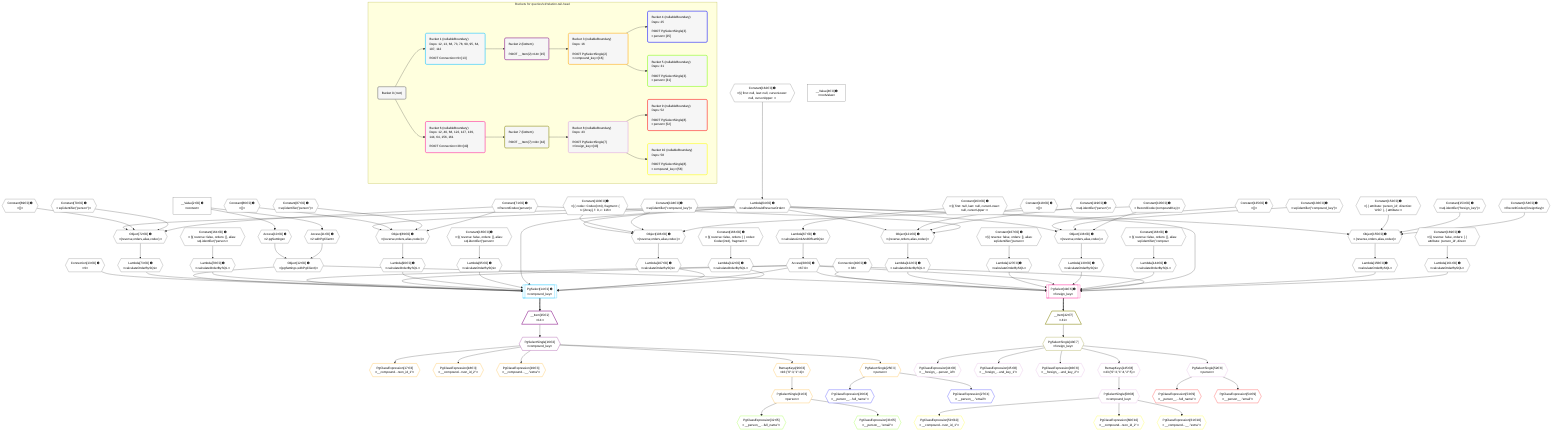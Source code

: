 %%{init: {'themeVariables': { 'fontSize': '12px'}}}%%
graph TD
    classDef path fill:#eee,stroke:#000,color:#000
    classDef plan fill:#fff,stroke-width:1px,color:#000
    classDef itemplan fill:#fff,stroke-width:2px,color:#000
    classDef unbatchedplan fill:#dff,stroke-width:1px,color:#000
    classDef sideeffectplan fill:#fcc,stroke-width:2px,color:#000
    classDef bucket fill:#f6f6f6,color:#000,stroke-width:2px,text-align:left


    %% plan dependencies
    Object72{{"Object[72∈0] ➊<br />ᐸ{reverse,orders,alias,codec}ᐳ"}}:::plan
    Lambda64{{"Lambda[64∈0] ➊<br />ᐸcalculateShouldReverseOrderᐳ"}}:::plan
    Constant69{{"Constant[69∈0] ➊<br />ᐸ[]ᐳ"}}:::plan
    Constant70{{"Constant[70∈0] ➊<br />ᐸsql.identifier(”person”)ᐳ"}}:::plan
    Constant71{{"Constant[71∈0] ➊<br />ᐸRecordCodec(person)ᐳ"}}:::plan
    Lambda64 & Constant69 & Constant70 & Constant71 --> Object72
    Object89{{"Object[89∈0] ➊<br />ᐸ{reverse,orders,alias,codec}ᐳ"}}:::plan
    Constant86{{"Constant[86∈0] ➊<br />ᐸ[]ᐳ"}}:::plan
    Constant87{{"Constant[87∈0] ➊<br />ᐸsql.identifier(”person”)ᐳ"}}:::plan
    Lambda64 & Constant86 & Constant87 & Constant71 --> Object89
    Object106{{"Object[106∈0] ➊<br />ᐸ{reverse,orders,alias,codec}ᐳ"}}:::plan
    Constant103{{"Constant[103∈0] ➊<br />ᐸ[ { codec: Codec(int4), fragment: { n: [Array], f: 0, c: 116ᐳ"}}:::plan
    Constant104{{"Constant[104∈0] ➊<br />ᐸsql.identifier(”compound_key”)ᐳ"}}:::plan
    Constant105{{"Constant[105∈0] ➊<br />ᐸRecordCodec(compoundKey)ᐳ"}}:::plan
    Lambda64 & Constant103 & Constant104 & Constant105 --> Object106
    Object121{{"Object[121∈0] ➊<br />ᐸ{reverse,orders,alias,codec}ᐳ"}}:::plan
    Constant118{{"Constant[118∈0] ➊<br />ᐸ[]ᐳ"}}:::plan
    Constant119{{"Constant[119∈0] ➊<br />ᐸsql.identifier(”person”)ᐳ"}}:::plan
    Lambda64 & Constant118 & Constant119 & Constant71 --> Object121
    Object138{{"Object[138∈0] ➊<br />ᐸ{reverse,orders,alias,codec}ᐳ"}}:::plan
    Constant135{{"Constant[135∈0] ➊<br />ᐸ[]ᐳ"}}:::plan
    Constant136{{"Constant[136∈0] ➊<br />ᐸsql.identifier(”compound_key”)ᐳ"}}:::plan
    Lambda64 & Constant135 & Constant136 & Constant105 --> Object138
    Object155{{"Object[155∈0] ➊<br />ᐸ{reverse,orders,alias,codec}ᐳ"}}:::plan
    Constant152{{"Constant[152∈0] ➊<br />ᐸ[ { attribute: 'person_id', direction: 'ASC' }, { attribute:ᐳ"}}:::plan
    Constant153{{"Constant[153∈0] ➊<br />ᐸsql.identifier(”foreign_key”)ᐳ"}}:::plan
    Constant154{{"Constant[154∈0] ➊<br />ᐸRecordCodec(foreignKey)ᐳ"}}:::plan
    Lambda64 & Constant152 & Constant153 & Constant154 --> Object155
    Object12{{"Object[12∈0] ➊<br />ᐸ{pgSettings,withPgClient}ᐳ"}}:::plan
    Access10{{"Access[10∈0] ➊<br />ᐸ2.pgSettingsᐳ"}}:::plan
    Access11{{"Access[11∈0] ➊<br />ᐸ2.withPgClientᐳ"}}:::plan
    Access10 & Access11 --> Object12
    __Value2["__Value[2∈0] ➊<br />ᐸcontextᐳ"]:::plan
    __Value2 --> Access10
    __Value2 --> Access11
    Constant162{{"Constant[162∈0] ➊<br />ᐸ§{ first: null, last: null, cursorLower: null, cursorUpper: ᐳ"}}:::plan
    Constant162 --> Lambda64
    Lambda67{{"Lambda[67∈0] ➊<br />ᐸcalculateLimitAndOffsetSQLᐳ"}}:::plan
    Constant163{{"Constant[163∈0] ➊<br />ᐸ§{ first: null, last: null, cursorLower: null, cursorUpper: ᐳ"}}:::plan
    Constant163 --> Lambda67
    Access68{{"Access[68∈0] ➊<br />ᐸ67.0ᐳ"}}:::plan
    Lambda67 --> Access68
    Lambda73{{"Lambda[73∈0] ➊<br />ᐸcalculateOrderBySQLᐳ"}}:::plan
    Object72 --> Lambda73
    Lambda78{{"Lambda[78∈0] ➊<br />ᐸcalculateOrderBySQLᐳ"}}:::plan
    Constant164{{"Constant[164∈0] ➊<br />ᐸ§{ reverse: false, orders: [], alias: sql.identifier(”personᐳ"}}:::plan
    Constant164 --> Lambda78
    Lambda90{{"Lambda[90∈0] ➊<br />ᐸcalculateOrderBySQLᐳ"}}:::plan
    Object89 --> Lambda90
    Lambda95{{"Lambda[95∈0] ➊<br />ᐸcalculateOrderBySQLᐳ"}}:::plan
    Constant165{{"Constant[165∈0] ➊<br />ᐸ§{ reverse: false, orders: [], alias: sql.identifier(”personᐳ"}}:::plan
    Constant165 --> Lambda95
    Lambda107{{"Lambda[107∈0] ➊<br />ᐸcalculateOrderBySQLᐳ"}}:::plan
    Object106 --> Lambda107
    Lambda112{{"Lambda[112∈0] ➊<br />ᐸcalculateOrderBySQLᐳ"}}:::plan
    Constant166{{"Constant[166∈0] ➊<br />ᐸ§{ reverse: false, orders: [ { codec: Codec(int4), fragment:ᐳ"}}:::plan
    Constant166 --> Lambda112
    Lambda122{{"Lambda[122∈0] ➊<br />ᐸcalculateOrderBySQLᐳ"}}:::plan
    Object121 --> Lambda122
    Lambda127{{"Lambda[127∈0] ➊<br />ᐸcalculateOrderBySQLᐳ"}}:::plan
    Constant167{{"Constant[167∈0] ➊<br />ᐸ§{ reverse: false, orders: [], alias: sql.identifier(”personᐳ"}}:::plan
    Constant167 --> Lambda127
    Lambda139{{"Lambda[139∈0] ➊<br />ᐸcalculateOrderBySQLᐳ"}}:::plan
    Object138 --> Lambda139
    Lambda144{{"Lambda[144∈0] ➊<br />ᐸcalculateOrderBySQLᐳ"}}:::plan
    Constant168{{"Constant[168∈0] ➊<br />ᐸ§{ reverse: false, orders: [], alias: sql.identifier(”compouᐳ"}}:::plan
    Constant168 --> Lambda144
    Lambda156{{"Lambda[156∈0] ➊<br />ᐸcalculateOrderBySQLᐳ"}}:::plan
    Object155 --> Lambda156
    Lambda161{{"Lambda[161∈0] ➊<br />ᐸcalculateOrderBySQLᐳ"}}:::plan
    Constant169{{"Constant[169∈0] ➊<br />ᐸ§{ reverse: false, orders: [ { attribute: 'person_id', direcᐳ"}}:::plan
    Constant169 --> Lambda161
    __Value4["__Value[4∈0] ➊<br />ᐸrootValueᐳ"]:::plan
    Connection13{{"Connection[13∈0] ➊<br />ᐸ9ᐳ"}}:::plan
    Connection40{{"Connection[40∈0] ➊<br />ᐸ38ᐳ"}}:::plan
    PgSelect14[["PgSelect[14∈1] ➊<br />ᐸcompound_keyᐳ"]]:::plan
    Object12 & Connection13 & Access68 & Lambda73 & Lambda78 & Access68 & Lambda90 & Lambda95 & Lambda64 & Access68 & Lambda107 & Lambda112 --> PgSelect14
    __Item15[/"__Item[15∈2]<br />ᐸ14ᐳ"\]:::itemplan
    PgSelect14 ==> __Item15
    PgSelectSingle16{{"PgSelectSingle[16∈2]<br />ᐸcompound_keyᐳ"}}:::plan
    __Item15 --> PgSelectSingle16
    PgClassExpression17{{"PgClassExpression[17∈3]<br />ᐸ__compound...rson_id_1”ᐳ"}}:::plan
    PgSelectSingle16 --> PgClassExpression17
    PgClassExpression18{{"PgClassExpression[18∈3]<br />ᐸ__compound...rson_id_2”ᐳ"}}:::plan
    PgSelectSingle16 --> PgClassExpression18
    PgClassExpression19{{"PgClassExpression[19∈3]<br />ᐸ__compound...__.”extra”ᐳ"}}:::plan
    PgSelectSingle16 --> PgClassExpression19
    PgSelectSingle25{{"PgSelectSingle[25∈3]<br />ᐸpersonᐳ"}}:::plan
    PgSelectSingle16 --> PgSelectSingle25
    PgSelectSingle31{{"PgSelectSingle[31∈3]<br />ᐸpersonᐳ"}}:::plan
    RemapKeys96{{"RemapKeys[96∈3]<br />ᐸ16:{”0”:3,”1”:4}ᐳ"}}:::plan
    RemapKeys96 --> PgSelectSingle31
    PgSelectSingle16 --> RemapKeys96
    PgClassExpression26{{"PgClassExpression[26∈4]<br />ᐸ__person__...full_name”ᐳ"}}:::plan
    PgSelectSingle25 --> PgClassExpression26
    PgClassExpression27{{"PgClassExpression[27∈4]<br />ᐸ__person__.”email”ᐳ"}}:::plan
    PgSelectSingle25 --> PgClassExpression27
    PgClassExpression32{{"PgClassExpression[32∈5]<br />ᐸ__person__...full_name”ᐳ"}}:::plan
    PgSelectSingle31 --> PgClassExpression32
    PgClassExpression33{{"PgClassExpression[33∈5]<br />ᐸ__person__.”email”ᐳ"}}:::plan
    PgSelectSingle31 --> PgClassExpression33
    PgSelect41[["PgSelect[41∈6] ➊<br />ᐸforeign_keyᐳ"]]:::plan
    Object12 & Connection40 & Access68 & Lambda122 & Lambda127 & Access68 & Lambda139 & Lambda144 & Lambda64 & Access68 & Lambda156 & Lambda161 --> PgSelect41
    __Item42[/"__Item[42∈7]<br />ᐸ41ᐳ"\]:::itemplan
    PgSelect41 ==> __Item42
    PgSelectSingle43{{"PgSelectSingle[43∈7]<br />ᐸforeign_keyᐳ"}}:::plan
    __Item42 --> PgSelectSingle43
    PgClassExpression44{{"PgClassExpression[44∈8]<br />ᐸ__foreign_...person_id”ᐳ"}}:::plan
    PgSelectSingle43 --> PgClassExpression44
    PgClassExpression45{{"PgClassExpression[45∈8]<br />ᐸ__foreign_...und_key_1”ᐳ"}}:::plan
    PgSelectSingle43 --> PgClassExpression45
    PgClassExpression46{{"PgClassExpression[46∈8]<br />ᐸ__foreign_...und_key_2”ᐳ"}}:::plan
    PgSelectSingle43 --> PgClassExpression46
    PgSelectSingle52{{"PgSelectSingle[52∈8]<br />ᐸpersonᐳ"}}:::plan
    PgSelectSingle43 --> PgSelectSingle52
    PgSelectSingle58{{"PgSelectSingle[58∈8]<br />ᐸcompound_keyᐳ"}}:::plan
    RemapKeys145{{"RemapKeys[145∈8]<br />ᐸ43:{”0”:3,”1”:4,”2”:5}ᐳ"}}:::plan
    RemapKeys145 --> PgSelectSingle58
    PgSelectSingle43 --> RemapKeys145
    PgClassExpression53{{"PgClassExpression[53∈9]<br />ᐸ__person__...full_name”ᐳ"}}:::plan
    PgSelectSingle52 --> PgClassExpression53
    PgClassExpression54{{"PgClassExpression[54∈9]<br />ᐸ__person__.”email”ᐳ"}}:::plan
    PgSelectSingle52 --> PgClassExpression54
    PgClassExpression59{{"PgClassExpression[59∈10]<br />ᐸ__compound...rson_id_1”ᐳ"}}:::plan
    PgSelectSingle58 --> PgClassExpression59
    PgClassExpression60{{"PgClassExpression[60∈10]<br />ᐸ__compound...rson_id_2”ᐳ"}}:::plan
    PgSelectSingle58 --> PgClassExpression60
    PgClassExpression61{{"PgClassExpression[61∈10]<br />ᐸ__compound...__.”extra”ᐳ"}}:::plan
    PgSelectSingle58 --> PgClassExpression61

    %% define steps

    subgraph "Buckets for queries/v4/relation-tail-head"
    Bucket0("Bucket 0 (root)"):::bucket
    classDef bucket0 stroke:#696969
    class Bucket0,__Value2,__Value4,Access10,Access11,Object12,Connection13,Connection40,Lambda64,Lambda67,Access68,Constant69,Constant70,Constant71,Object72,Lambda73,Lambda78,Constant86,Constant87,Object89,Lambda90,Lambda95,Constant103,Constant104,Constant105,Object106,Lambda107,Lambda112,Constant118,Constant119,Object121,Lambda122,Lambda127,Constant135,Constant136,Object138,Lambda139,Lambda144,Constant152,Constant153,Constant154,Object155,Lambda156,Lambda161,Constant162,Constant163,Constant164,Constant165,Constant166,Constant167,Constant168,Constant169 bucket0
    Bucket1("Bucket 1 (nullableBoundary)<br />Deps: 12, 13, 68, 73, 78, 90, 95, 64, 107, 112<br /><br />ROOT Connectionᐸ9ᐳ[13]"):::bucket
    classDef bucket1 stroke:#00bfff
    class Bucket1,PgSelect14 bucket1
    Bucket2("Bucket 2 (listItem)<br /><br />ROOT __Item{2}ᐸ14ᐳ[15]"):::bucket
    classDef bucket2 stroke:#7f007f
    class Bucket2,__Item15,PgSelectSingle16 bucket2
    Bucket3("Bucket 3 (nullableBoundary)<br />Deps: 16<br /><br />ROOT PgSelectSingle{2}ᐸcompound_keyᐳ[16]"):::bucket
    classDef bucket3 stroke:#ffa500
    class Bucket3,PgClassExpression17,PgClassExpression18,PgClassExpression19,PgSelectSingle25,PgSelectSingle31,RemapKeys96 bucket3
    Bucket4("Bucket 4 (nullableBoundary)<br />Deps: 25<br /><br />ROOT PgSelectSingle{3}ᐸpersonᐳ[25]"):::bucket
    classDef bucket4 stroke:#0000ff
    class Bucket4,PgClassExpression26,PgClassExpression27 bucket4
    Bucket5("Bucket 5 (nullableBoundary)<br />Deps: 31<br /><br />ROOT PgSelectSingle{3}ᐸpersonᐳ[31]"):::bucket
    classDef bucket5 stroke:#7fff00
    class Bucket5,PgClassExpression32,PgClassExpression33 bucket5
    Bucket6("Bucket 6 (nullableBoundary)<br />Deps: 12, 40, 68, 122, 127, 139, 144, 64, 156, 161<br /><br />ROOT Connectionᐸ38ᐳ[40]"):::bucket
    classDef bucket6 stroke:#ff1493
    class Bucket6,PgSelect41 bucket6
    Bucket7("Bucket 7 (listItem)<br /><br />ROOT __Item{7}ᐸ41ᐳ[42]"):::bucket
    classDef bucket7 stroke:#808000
    class Bucket7,__Item42,PgSelectSingle43 bucket7
    Bucket8("Bucket 8 (nullableBoundary)<br />Deps: 43<br /><br />ROOT PgSelectSingle{7}ᐸforeign_keyᐳ[43]"):::bucket
    classDef bucket8 stroke:#dda0dd
    class Bucket8,PgClassExpression44,PgClassExpression45,PgClassExpression46,PgSelectSingle52,PgSelectSingle58,RemapKeys145 bucket8
    Bucket9("Bucket 9 (nullableBoundary)<br />Deps: 52<br /><br />ROOT PgSelectSingle{8}ᐸpersonᐳ[52]"):::bucket
    classDef bucket9 stroke:#ff0000
    class Bucket9,PgClassExpression53,PgClassExpression54 bucket9
    Bucket10("Bucket 10 (nullableBoundary)<br />Deps: 58<br /><br />ROOT PgSelectSingle{8}ᐸcompound_keyᐳ[58]"):::bucket
    classDef bucket10 stroke:#ffff00
    class Bucket10,PgClassExpression59,PgClassExpression60,PgClassExpression61 bucket10
    Bucket0 --> Bucket1 & Bucket6
    Bucket1 --> Bucket2
    Bucket2 --> Bucket3
    Bucket3 --> Bucket4 & Bucket5
    Bucket6 --> Bucket7
    Bucket7 --> Bucket8
    Bucket8 --> Bucket9 & Bucket10
    end